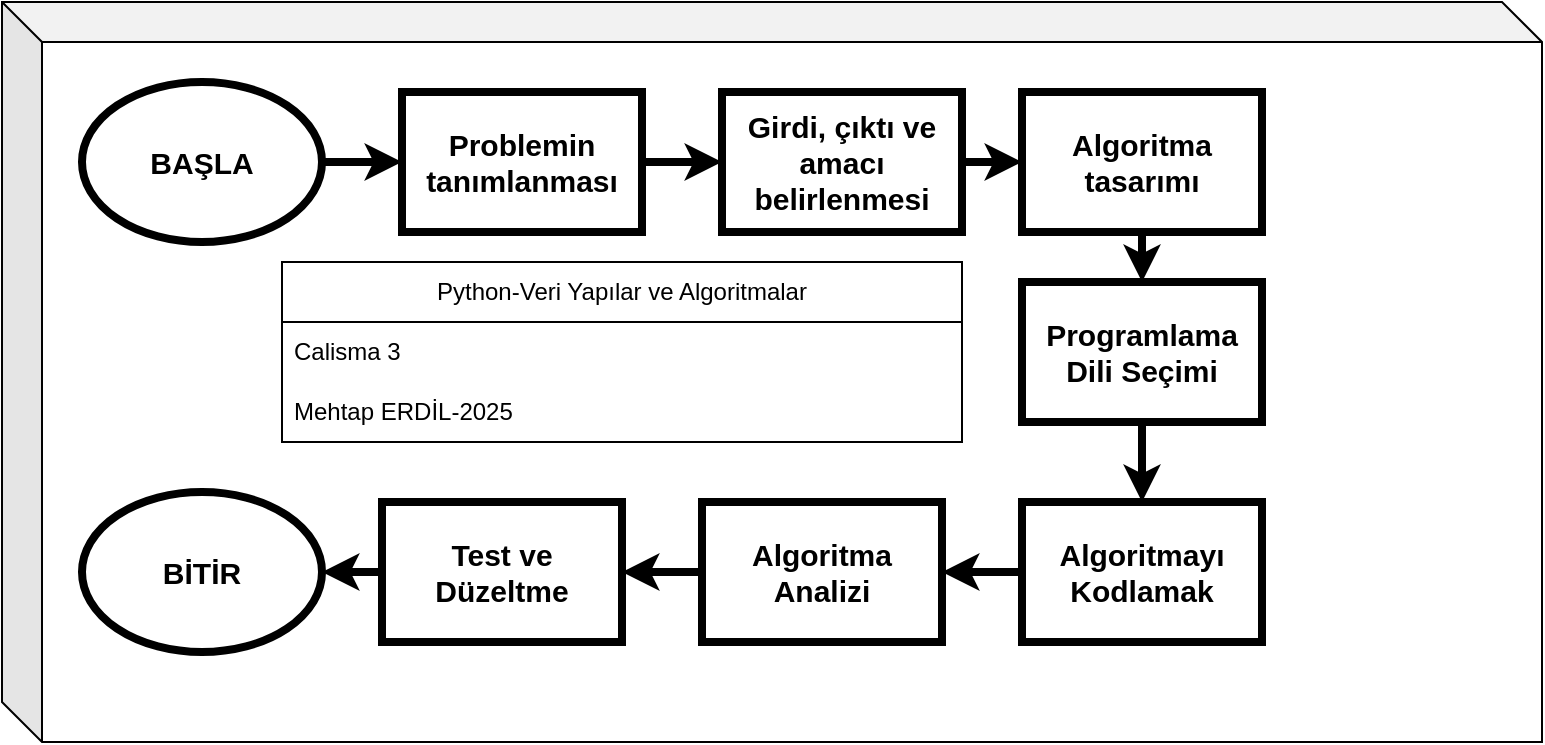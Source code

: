 <mxfile version="26.0.11">
  <diagram name="Sayfa -1" id="jmlqZNQzYDG5Q4n75CaI">
    <mxGraphModel grid="1" page="1" gridSize="10" guides="1" tooltips="1" connect="1" arrows="1" fold="1" pageScale="1" pageWidth="1169" pageHeight="827" math="0" shadow="0">
      <root>
        <mxCell id="0" />
        <mxCell id="1" parent="0" />
        <mxCell id="VEw9TIkH1aPf8q7SVpP_-23" value="" style="shape=cube;whiteSpace=wrap;html=1;boundedLbl=1;backgroundOutline=1;darkOpacity=0.05;darkOpacity2=0.1;" vertex="1" parent="1">
          <mxGeometry width="770" height="370" as="geometry" />
        </mxCell>
        <mxCell id="VEw9TIkH1aPf8q7SVpP_-24" value="" style="edgeStyle=orthogonalEdgeStyle;rounded=0;orthogonalLoop=1;jettySize=auto;html=1;strokeWidth=4;fontSize=15;" edge="1" parent="1" source="VEw9TIkH1aPf8q7SVpP_-25" target="VEw9TIkH1aPf8q7SVpP_-28">
          <mxGeometry relative="1" as="geometry" />
        </mxCell>
        <mxCell id="VEw9TIkH1aPf8q7SVpP_-25" value="BAŞLA" style="ellipse;whiteSpace=wrap;html=1;fontSize=15;fontStyle=1;strokeWidth=4;" vertex="1" parent="1">
          <mxGeometry x="40" y="40" width="120" height="80" as="geometry" />
        </mxCell>
        <mxCell id="VEw9TIkH1aPf8q7SVpP_-26" value="BİTİR" style="ellipse;whiteSpace=wrap;html=1;fontSize=15;fontStyle=1;strokeWidth=4;" vertex="1" parent="1">
          <mxGeometry x="40" y="245" width="120" height="80" as="geometry" />
        </mxCell>
        <mxCell id="VEw9TIkH1aPf8q7SVpP_-27" value="" style="edgeStyle=orthogonalEdgeStyle;rounded=0;orthogonalLoop=1;jettySize=auto;html=1;strokeWidth=4;fontSize=15;" edge="1" parent="1" source="VEw9TIkH1aPf8q7SVpP_-28" target="VEw9TIkH1aPf8q7SVpP_-30">
          <mxGeometry relative="1" as="geometry" />
        </mxCell>
        <mxCell id="VEw9TIkH1aPf8q7SVpP_-28" value="&lt;b&gt;&lt;font&gt;Problemin tanımlanması&lt;/font&gt;&lt;/b&gt;" style="rounded=0;whiteSpace=wrap;html=1;strokeWidth=4;fontSize=15;" vertex="1" parent="1">
          <mxGeometry x="200" y="45" width="120" height="70" as="geometry" />
        </mxCell>
        <mxCell id="VEw9TIkH1aPf8q7SVpP_-29" value="" style="edgeStyle=orthogonalEdgeStyle;rounded=0;orthogonalLoop=1;jettySize=auto;html=1;strokeWidth=4;fontSize=15;" edge="1" parent="1" source="VEw9TIkH1aPf8q7SVpP_-30" target="VEw9TIkH1aPf8q7SVpP_-32">
          <mxGeometry relative="1" as="geometry" />
        </mxCell>
        <mxCell id="VEw9TIkH1aPf8q7SVpP_-30" value="Girdi, çıktı ve amacı belirlenmesi" style="rounded=0;whiteSpace=wrap;html=1;strokeWidth=4;fontSize=15;fontStyle=1" vertex="1" parent="1">
          <mxGeometry x="360" y="45" width="120" height="70" as="geometry" />
        </mxCell>
        <mxCell id="VEw9TIkH1aPf8q7SVpP_-31" value="" style="edgeStyle=orthogonalEdgeStyle;rounded=0;orthogonalLoop=1;jettySize=auto;html=1;strokeWidth=4;fontSize=15;" edge="1" parent="1" source="VEw9TIkH1aPf8q7SVpP_-32" target="VEw9TIkH1aPf8q7SVpP_-34">
          <mxGeometry relative="1" as="geometry" />
        </mxCell>
        <mxCell id="VEw9TIkH1aPf8q7SVpP_-32" value="Algoritma tasarımı" style="rounded=0;whiteSpace=wrap;html=1;strokeWidth=4;fontSize=15;fontStyle=1" vertex="1" parent="1">
          <mxGeometry x="510" y="45" width="120" height="70" as="geometry" />
        </mxCell>
        <mxCell id="VEw9TIkH1aPf8q7SVpP_-33" value="" style="edgeStyle=orthogonalEdgeStyle;rounded=0;orthogonalLoop=1;jettySize=auto;html=1;strokeWidth=4;fontSize=15;" edge="1" parent="1" source="VEw9TIkH1aPf8q7SVpP_-34" target="VEw9TIkH1aPf8q7SVpP_-36">
          <mxGeometry relative="1" as="geometry" />
        </mxCell>
        <mxCell id="VEw9TIkH1aPf8q7SVpP_-34" value="&lt;b&gt;Programlama Dili Seçimi&lt;/b&gt;" style="rounded=0;whiteSpace=wrap;html=1;strokeWidth=4;fontSize=15;" vertex="1" parent="1">
          <mxGeometry x="510" y="140" width="120" height="70" as="geometry" />
        </mxCell>
        <mxCell id="VEw9TIkH1aPf8q7SVpP_-35" value="" style="edgeStyle=orthogonalEdgeStyle;rounded=0;orthogonalLoop=1;jettySize=auto;html=1;strokeWidth=4;fontSize=15;" edge="1" parent="1" source="VEw9TIkH1aPf8q7SVpP_-36" target="VEw9TIkH1aPf8q7SVpP_-38">
          <mxGeometry relative="1" as="geometry" />
        </mxCell>
        <mxCell id="VEw9TIkH1aPf8q7SVpP_-36" value="&lt;b&gt;Algoritmayı Kodlamak&lt;/b&gt;" style="rounded=0;whiteSpace=wrap;html=1;strokeWidth=4;fontSize=15;" vertex="1" parent="1">
          <mxGeometry x="510" y="250" width="120" height="70" as="geometry" />
        </mxCell>
        <mxCell id="VEw9TIkH1aPf8q7SVpP_-37" value="" style="edgeStyle=orthogonalEdgeStyle;rounded=0;orthogonalLoop=1;jettySize=auto;html=1;strokeWidth=4;fontSize=15;" edge="1" parent="1" source="VEw9TIkH1aPf8q7SVpP_-38" target="VEw9TIkH1aPf8q7SVpP_-40">
          <mxGeometry relative="1" as="geometry" />
        </mxCell>
        <mxCell id="VEw9TIkH1aPf8q7SVpP_-38" value="Algoritma Analizi" style="rounded=0;whiteSpace=wrap;html=1;strokeWidth=4;fontSize=15;fontStyle=1" vertex="1" parent="1">
          <mxGeometry x="350" y="250" width="120" height="70" as="geometry" />
        </mxCell>
        <mxCell id="VEw9TIkH1aPf8q7SVpP_-39" value="" style="edgeStyle=orthogonalEdgeStyle;rounded=0;orthogonalLoop=1;jettySize=auto;html=1;strokeWidth=4;fontSize=15;" edge="1" parent="1" source="VEw9TIkH1aPf8q7SVpP_-40" target="VEw9TIkH1aPf8q7SVpP_-26">
          <mxGeometry relative="1" as="geometry" />
        </mxCell>
        <mxCell id="VEw9TIkH1aPf8q7SVpP_-40" value="&lt;b&gt;Test ve Düzeltme&lt;/b&gt;" style="rounded=0;whiteSpace=wrap;html=1;strokeWidth=4;fontSize=15;" vertex="1" parent="1">
          <mxGeometry x="190" y="250" width="120" height="70" as="geometry" />
        </mxCell>
        <mxCell id="VEw9TIkH1aPf8q7SVpP_-43" value="Python-Veri Yapılar ve Algoritmalar" style="swimlane;fontStyle=0;childLayout=stackLayout;horizontal=1;startSize=30;horizontalStack=0;resizeParent=1;resizeParentMax=0;resizeLast=0;collapsible=1;marginBottom=0;whiteSpace=wrap;html=1;" vertex="1" parent="1">
          <mxGeometry x="140" y="130" width="340" height="90" as="geometry" />
        </mxCell>
        <mxCell id="VEw9TIkH1aPf8q7SVpP_-44" value="Calisma 3" style="text;strokeColor=none;fillColor=none;align=left;verticalAlign=middle;spacingLeft=4;spacingRight=4;overflow=hidden;points=[[0,0.5],[1,0.5]];portConstraint=eastwest;rotatable=0;whiteSpace=wrap;html=1;" vertex="1" parent="VEw9TIkH1aPf8q7SVpP_-43">
          <mxGeometry y="30" width="340" height="30" as="geometry" />
        </mxCell>
        <mxCell id="VEw9TIkH1aPf8q7SVpP_-45" value="Mehtap ERDİL-2025" style="text;strokeColor=none;fillColor=none;align=left;verticalAlign=middle;spacingLeft=4;spacingRight=4;overflow=hidden;points=[[0,0.5],[1,0.5]];portConstraint=eastwest;rotatable=0;whiteSpace=wrap;html=1;" vertex="1" parent="VEw9TIkH1aPf8q7SVpP_-43">
          <mxGeometry y="60" width="340" height="30" as="geometry" />
        </mxCell>
      </root>
    </mxGraphModel>
  </diagram>
</mxfile>
